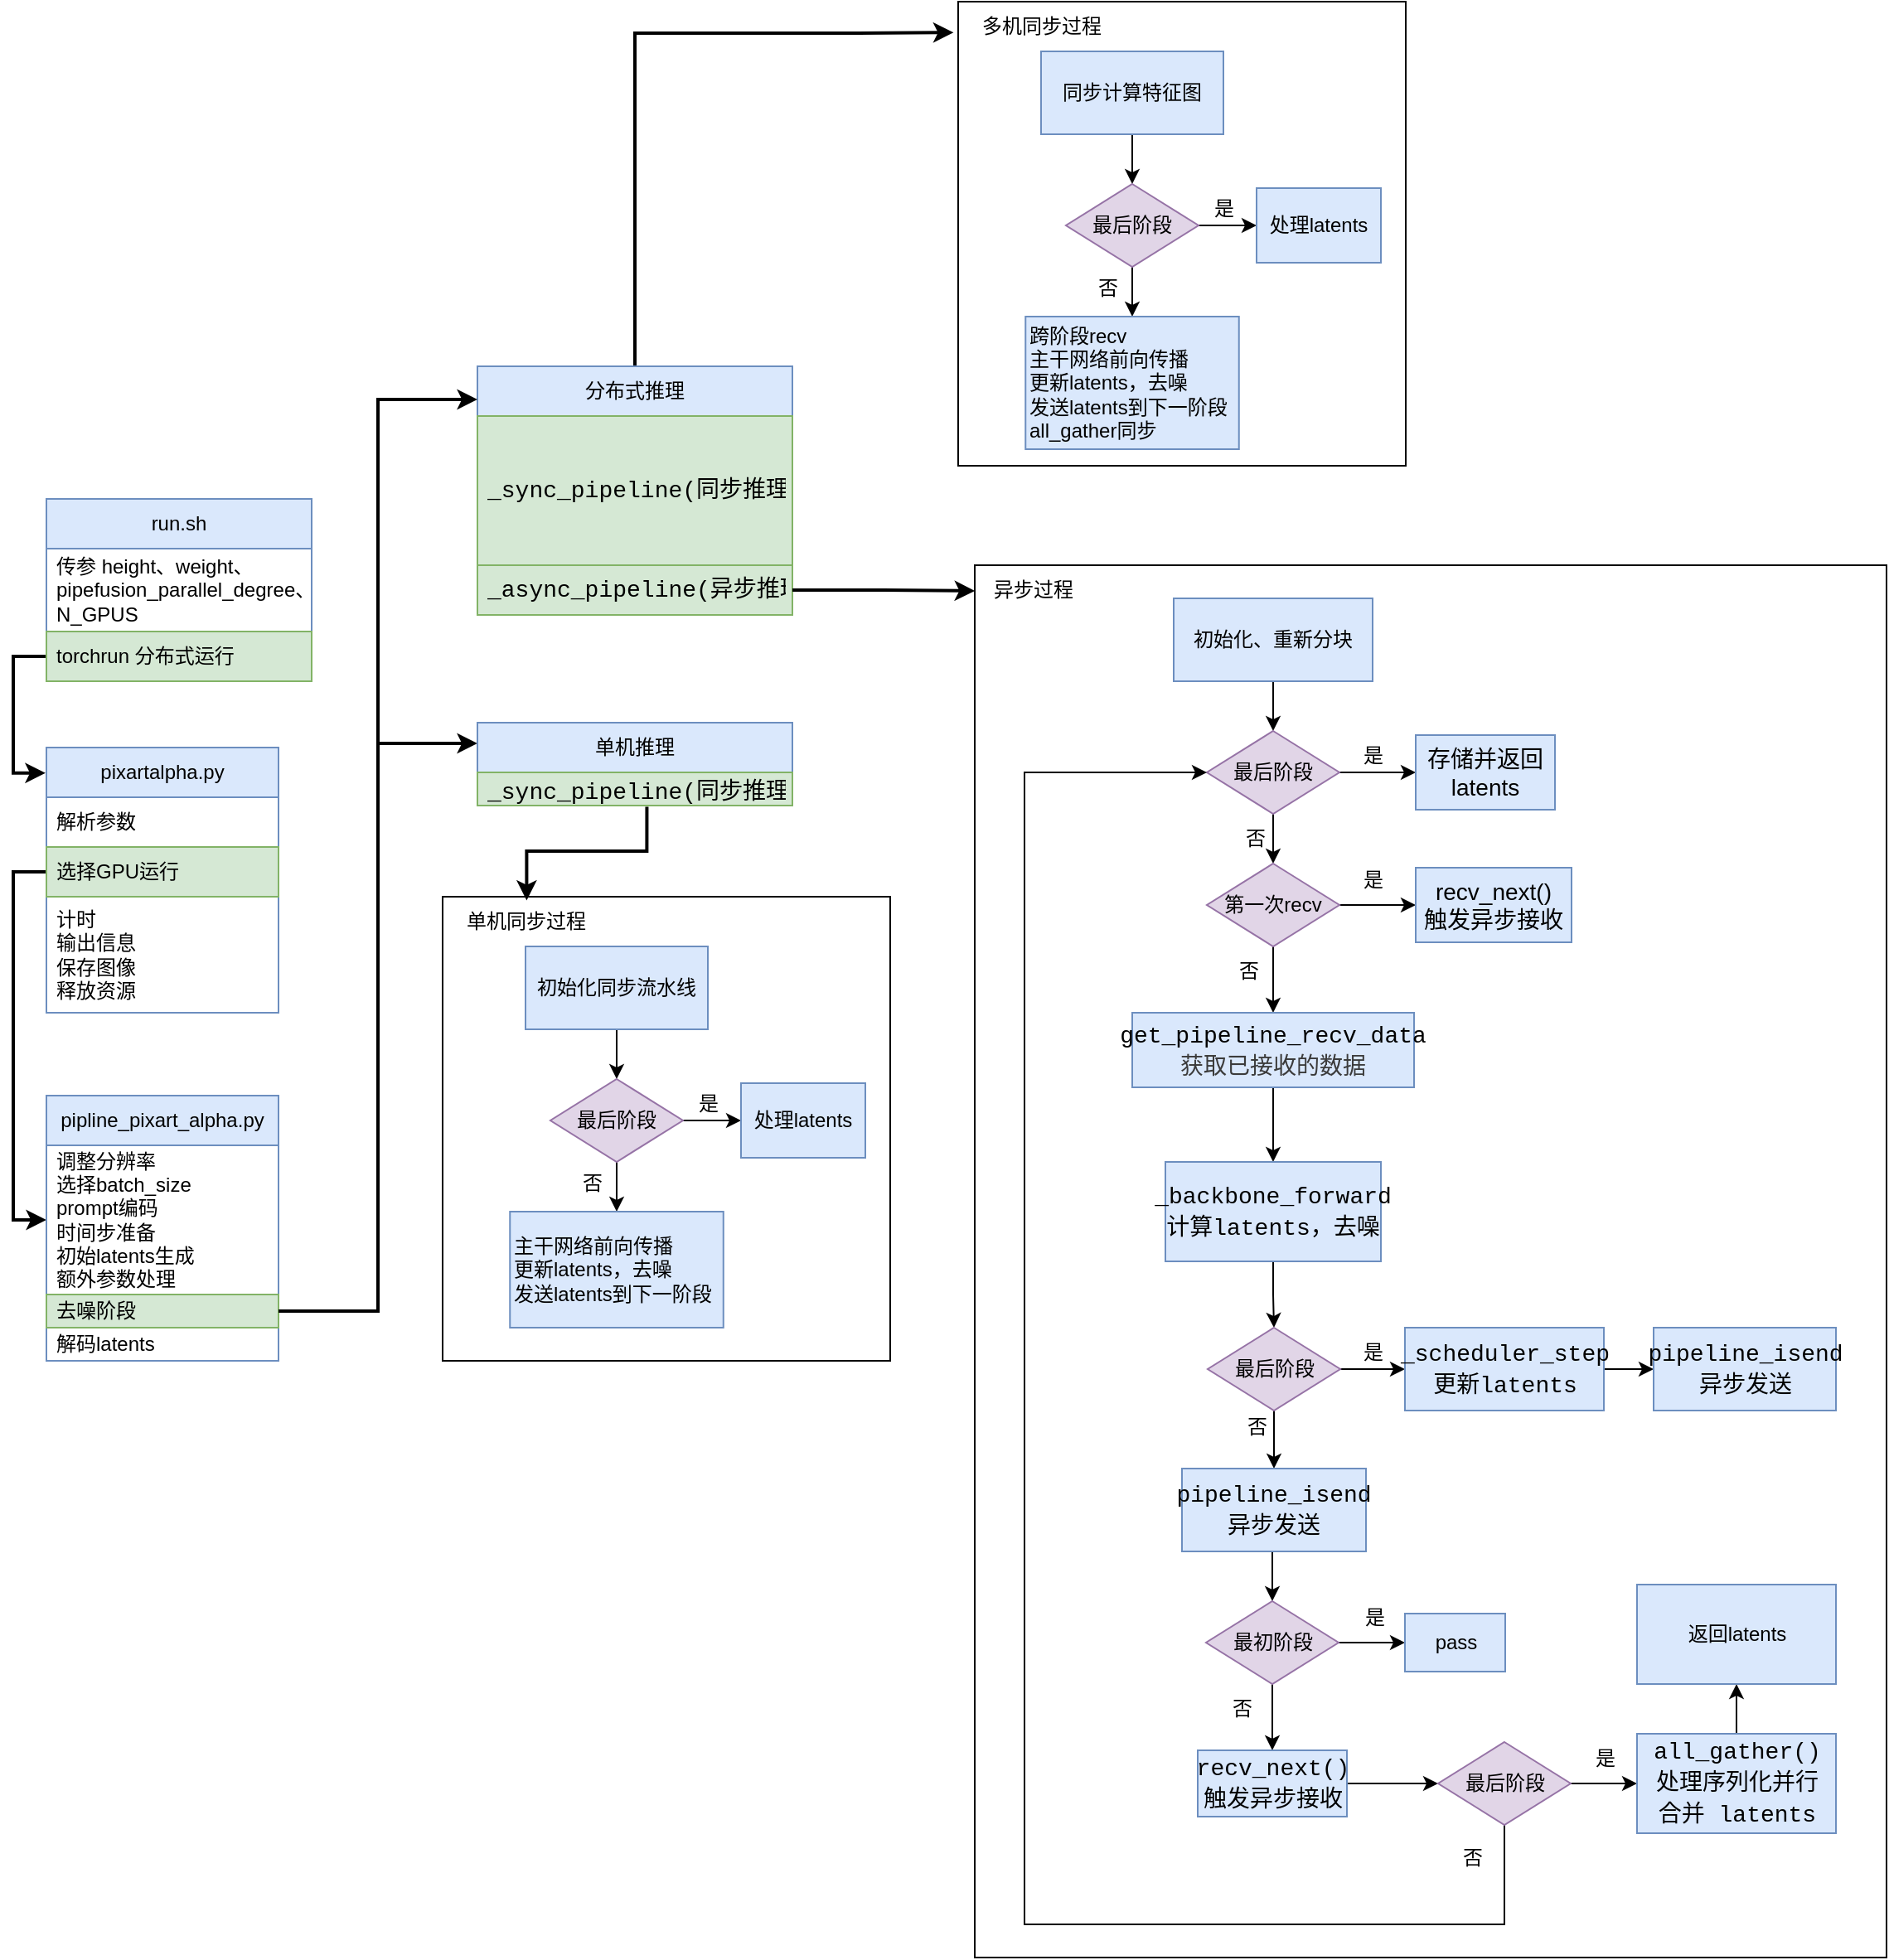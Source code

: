 <mxfile version="26.1.1">
  <diagram name="第 1 页" id="cnDdHJVZcsyukWy6zc07">
    <mxGraphModel dx="1500" dy="797" grid="1" gridSize="10" guides="1" tooltips="1" connect="1" arrows="1" fold="1" page="1" pageScale="1" pageWidth="827" pageHeight="1169" math="0" shadow="0">
      <root>
        <mxCell id="0" />
        <mxCell id="1" parent="0" />
        <mxCell id="pLnmARu8xyEpF4UmJlGQ-14" value="" style="edgeStyle=orthogonalEdgeStyle;rounded=0;orthogonalLoop=1;jettySize=auto;html=1;exitX=0;exitY=0.5;exitDx=0;exitDy=0;entryX=-0.004;entryY=0.096;entryDx=0;entryDy=0;entryPerimeter=0;strokeWidth=2;" edge="1" parent="1" source="pLnmARu8xyEpF4UmJlGQ-7" target="pLnmARu8xyEpF4UmJlGQ-10">
          <mxGeometry relative="1" as="geometry">
            <Array as="points">
              <mxPoint x="20" y="545" />
              <mxPoint x="20" y="615" />
            </Array>
          </mxGeometry>
        </mxCell>
        <mxCell id="pLnmARu8xyEpF4UmJlGQ-6" value="run.sh" style="swimlane;fontStyle=0;childLayout=stackLayout;horizontal=1;startSize=30;horizontalStack=0;resizeParent=1;resizeParentMax=0;resizeLast=0;collapsible=1;marginBottom=0;whiteSpace=wrap;html=1;fillColor=#dae8fc;strokeColor=#6c8ebf;" vertex="1" parent="1">
          <mxGeometry x="40" y="450" width="160" height="110" as="geometry" />
        </mxCell>
        <mxCell id="pLnmARu8xyEpF4UmJlGQ-136" value="&lt;div&gt;传参 height、weight、&lt;span style=&quot;color: rgb(0, 0, 0); white-space: pre;&quot;&gt;pipefusion_para&lt;/span&gt;&lt;span style=&quot;color: rgb(0, 0, 0); white-space: pre;&quot;&gt;llel_degree&lt;/span&gt;、&lt;/div&gt;&lt;div&gt;&lt;span style=&quot;color: rgb(0, 0, 0); white-space: pre;&quot;&gt;N_GPUS&lt;/span&gt;&lt;/div&gt;" style="text;align=left;verticalAlign=middle;spacingLeft=4;spacingRight=4;overflow=hidden;points=[[0,0.5],[1,0.5]];portConstraint=eastwest;rotatable=0;whiteSpace=wrap;html=1;" vertex="1" parent="pLnmARu8xyEpF4UmJlGQ-6">
          <mxGeometry y="30" width="160" height="50" as="geometry" />
        </mxCell>
        <mxCell id="pLnmARu8xyEpF4UmJlGQ-7" value="&lt;div&gt;torchrun 分布式运行&lt;/div&gt;" style="text;align=left;verticalAlign=middle;spacingLeft=4;spacingRight=4;overflow=hidden;points=[[0,0.5],[1,0.5]];portConstraint=eastwest;rotatable=0;whiteSpace=wrap;html=1;fillColor=#d5e8d4;strokeColor=#82b366;" vertex="1" parent="pLnmARu8xyEpF4UmJlGQ-6">
          <mxGeometry y="80" width="160" height="30" as="geometry" />
        </mxCell>
        <mxCell id="pLnmARu8xyEpF4UmJlGQ-21" value="" style="edgeStyle=orthogonalEdgeStyle;rounded=0;orthogonalLoop=1;jettySize=auto;html=1;exitX=0;exitY=0.5;exitDx=0;exitDy=0;strokeWidth=2;entryX=0;entryY=0.5;entryDx=0;entryDy=0;entryPerimeter=0;" edge="1" parent="1" source="pLnmARu8xyEpF4UmJlGQ-12" target="pLnmARu8xyEpF4UmJlGQ-18">
          <mxGeometry relative="1" as="geometry" />
        </mxCell>
        <mxCell id="pLnmARu8xyEpF4UmJlGQ-10" value="pixartalpha.py" style="swimlane;fontStyle=0;childLayout=stackLayout;horizontal=1;startSize=30;horizontalStack=0;resizeParent=1;resizeParentMax=0;resizeLast=0;collapsible=1;marginBottom=0;whiteSpace=wrap;html=1;fillColor=#dae8fc;strokeColor=#6c8ebf;" vertex="1" parent="1">
          <mxGeometry x="40" y="600" width="140" height="160" as="geometry" />
        </mxCell>
        <mxCell id="pLnmARu8xyEpF4UmJlGQ-11" value="解析参数" style="text;strokeColor=none;fillColor=none;align=left;verticalAlign=middle;spacingLeft=4;spacingRight=4;overflow=hidden;points=[[0,0.5],[1,0.5]];portConstraint=eastwest;rotatable=0;whiteSpace=wrap;html=1;" vertex="1" parent="pLnmARu8xyEpF4UmJlGQ-10">
          <mxGeometry y="30" width="140" height="30" as="geometry" />
        </mxCell>
        <mxCell id="pLnmARu8xyEpF4UmJlGQ-12" value="选择GPU运行" style="text;strokeColor=#82b366;fillColor=#d5e8d4;align=left;verticalAlign=middle;spacingLeft=4;spacingRight=4;overflow=hidden;points=[[0,0.5],[1,0.5]];portConstraint=eastwest;rotatable=0;whiteSpace=wrap;html=1;" vertex="1" parent="pLnmARu8xyEpF4UmJlGQ-10">
          <mxGeometry y="60" width="140" height="30" as="geometry" />
        </mxCell>
        <mxCell id="pLnmARu8xyEpF4UmJlGQ-13" value="&lt;div&gt;计时&lt;/div&gt;&lt;div&gt;输出信息&lt;/div&gt;&lt;div&gt;保存图像&lt;/div&gt;&lt;div&gt;释放资源&lt;/div&gt;" style="text;strokeColor=none;fillColor=none;align=left;verticalAlign=middle;spacingLeft=4;spacingRight=4;overflow=hidden;points=[[0,0.5],[1,0.5]];portConstraint=eastwest;rotatable=0;whiteSpace=wrap;html=1;" vertex="1" parent="pLnmARu8xyEpF4UmJlGQ-10">
          <mxGeometry y="90" width="140" height="70" as="geometry" />
        </mxCell>
        <mxCell id="pLnmARu8xyEpF4UmJlGQ-27" value="" style="edgeStyle=orthogonalEdgeStyle;rounded=0;orthogonalLoop=1;jettySize=auto;html=1;exitX=1;exitY=0.5;exitDx=0;exitDy=0;entryX=0;entryY=0.25;entryDx=0;entryDy=0;strokeWidth=2;" edge="1" parent="1" source="pLnmARu8xyEpF4UmJlGQ-19" target="pLnmARu8xyEpF4UmJlGQ-29">
          <mxGeometry relative="1" as="geometry">
            <mxPoint x="730.0" y="485" as="targetPoint" />
          </mxGeometry>
        </mxCell>
        <mxCell id="pLnmARu8xyEpF4UmJlGQ-17" value="pipline_pixart_alpha.py" style="swimlane;fontStyle=0;childLayout=stackLayout;horizontal=1;startSize=30;horizontalStack=0;resizeParent=1;resizeParentMax=0;resizeLast=0;collapsible=1;marginBottom=0;whiteSpace=wrap;html=1;fillColor=#dae8fc;strokeColor=#6c8ebf;" vertex="1" parent="1">
          <mxGeometry x="40" y="810" width="140" height="160" as="geometry" />
        </mxCell>
        <mxCell id="pLnmARu8xyEpF4UmJlGQ-18" value="&lt;div&gt;调整分辨率&lt;/div&gt;&lt;div&gt;选择batch_size&lt;/div&gt;&lt;div&gt;prompt编码&lt;/div&gt;&lt;div&gt;时间步准备&lt;/div&gt;&lt;div&gt;初始latents生成&lt;/div&gt;&lt;div&gt;额外参数处理&lt;/div&gt;&lt;div&gt;&lt;br&gt;&lt;/div&gt;" style="text;strokeColor=none;fillColor=none;align=left;verticalAlign=middle;spacingLeft=4;spacingRight=4;overflow=hidden;points=[[0,0.5],[1,0.5]];portConstraint=eastwest;rotatable=0;whiteSpace=wrap;html=1;" vertex="1" parent="pLnmARu8xyEpF4UmJlGQ-17">
          <mxGeometry y="30" width="140" height="90" as="geometry" />
        </mxCell>
        <mxCell id="pLnmARu8xyEpF4UmJlGQ-19" value="去噪阶段&lt;div&gt;&lt;br/&gt;&lt;/div&gt;" style="text;strokeColor=#82b366;fillColor=#d5e8d4;align=left;verticalAlign=middle;spacingLeft=4;spacingRight=4;overflow=hidden;points=[[0,0.5],[1,0.5]];portConstraint=eastwest;rotatable=0;whiteSpace=wrap;html=1;" vertex="1" parent="pLnmARu8xyEpF4UmJlGQ-17">
          <mxGeometry y="120" width="140" height="20" as="geometry" />
        </mxCell>
        <mxCell id="pLnmARu8xyEpF4UmJlGQ-39" value="解码latents" style="text;align=left;verticalAlign=middle;spacingLeft=4;spacingRight=4;overflow=hidden;points=[[0,0.5],[1,0.5]];portConstraint=eastwest;rotatable=0;whiteSpace=wrap;html=1;" vertex="1" parent="pLnmARu8xyEpF4UmJlGQ-17">
          <mxGeometry y="140" width="140" height="20" as="geometry" />
        </mxCell>
        <mxCell id="pLnmARu8xyEpF4UmJlGQ-46" value="" style="edgeStyle=orthogonalEdgeStyle;rounded=0;orthogonalLoop=1;jettySize=auto;html=1;entryX=-0.028;entryY=0.619;entryDx=0;entryDy=0;entryPerimeter=0;strokeWidth=2;" edge="1" parent="1" source="pLnmARu8xyEpF4UmJlGQ-24" target="pLnmARu8xyEpF4UmJlGQ-57">
          <mxGeometry relative="1" as="geometry">
            <Array as="points">
              <mxPoint x="395" y="169" />
              <mxPoint x="530" y="169" />
            </Array>
          </mxGeometry>
        </mxCell>
        <mxCell id="pLnmARu8xyEpF4UmJlGQ-24" value="分布式推理" style="swimlane;fontStyle=0;childLayout=stackLayout;horizontal=1;startSize=30;horizontalStack=0;resizeParent=1;resizeParentMax=0;resizeLast=0;collapsible=1;marginBottom=0;whiteSpace=wrap;html=1;fillColor=#dae8fc;strokeColor=#6c8ebf;" vertex="1" parent="1">
          <mxGeometry x="300" y="370" width="190" height="150" as="geometry" />
        </mxCell>
        <mxCell id="pLnmARu8xyEpF4UmJlGQ-25" value="&lt;div style=&quot;color: rgb(59, 59, 59); font-family: Consolas, &amp;quot;Courier New&amp;quot;, monospace; font-weight: normal; font-size: 14px; line-height: 19px; white-space: pre;&quot;&gt;&lt;div&gt;&lt;span style=&quot;color: rgb(0, 0, 0);&quot;&gt;_sync_pipeline(同步推理)&lt;/span&gt;&lt;/div&gt;&lt;/div&gt;" style="text;strokeColor=#82b366;fillColor=#d5e8d4;align=left;verticalAlign=middle;spacingLeft=4;spacingRight=4;overflow=hidden;points=[[0,0.5],[1,0.5]];portConstraint=eastwest;rotatable=0;whiteSpace=wrap;html=1;" vertex="1" parent="pLnmARu8xyEpF4UmJlGQ-24">
          <mxGeometry y="30" width="190" height="90" as="geometry" />
        </mxCell>
        <mxCell id="pLnmARu8xyEpF4UmJlGQ-26" value="&lt;div style=&quot;color: rgb(59, 59, 59); font-family: Consolas, &amp;quot;Courier New&amp;quot;, monospace; font-weight: normal; font-size: 14px; line-height: 19px; white-space: pre;&quot;&gt;&lt;div&gt;&lt;span style=&quot;color: rgb(0, 0, 0);&quot;&gt;_async_pipeline(异步推理)&lt;/span&gt;&lt;/div&gt;&lt;/div&gt;" style="text;strokeColor=#82b366;fillColor=#d5e8d4;align=left;verticalAlign=middle;spacingLeft=4;spacingRight=4;overflow=hidden;points=[[0,0.5],[1,0.5]];portConstraint=eastwest;rotatable=0;whiteSpace=wrap;html=1;" vertex="1" parent="pLnmARu8xyEpF4UmJlGQ-24">
          <mxGeometry y="120" width="190" height="30" as="geometry" />
        </mxCell>
        <mxCell id="pLnmARu8xyEpF4UmJlGQ-29" value="单机推理" style="swimlane;fontStyle=0;childLayout=stackLayout;horizontal=1;startSize=30;horizontalStack=0;resizeParent=1;resizeParentMax=0;resizeLast=0;collapsible=1;marginBottom=0;whiteSpace=wrap;html=1;fillColor=#dae8fc;strokeColor=#6c8ebf;" vertex="1" parent="1">
          <mxGeometry x="300" y="585" width="190" height="50" as="geometry" />
        </mxCell>
        <mxCell id="pLnmARu8xyEpF4UmJlGQ-31" value="&lt;div style=&quot;color: rgb(59, 59, 59); font-family: Consolas, &amp;quot;Courier New&amp;quot;, monospace; font-weight: normal; font-size: 14px; line-height: 19px; white-space: pre;&quot;&gt;&lt;div&gt;&lt;span style=&quot;color: rgb(0, 0, 0);&quot;&gt;_sync_pipeline(同步推理)&lt;/span&gt;&lt;/div&gt;&lt;/div&gt;" style="text;strokeColor=#82b366;fillColor=#d5e8d4;align=left;verticalAlign=middle;spacingLeft=4;spacingRight=4;overflow=hidden;points=[[0,0.5],[1,0.5]];portConstraint=eastwest;rotatable=0;whiteSpace=wrap;html=1;" vertex="1" parent="pLnmARu8xyEpF4UmJlGQ-29">
          <mxGeometry y="30" width="190" height="20" as="geometry" />
        </mxCell>
        <mxCell id="pLnmARu8xyEpF4UmJlGQ-34" value="" style="edgeStyle=orthogonalEdgeStyle;rounded=0;orthogonalLoop=1;jettySize=auto;html=1;exitX=1;exitY=0.5;exitDx=0;exitDy=0;entryX=0;entryY=0.133;entryDx=0;entryDy=0;strokeWidth=2;entryPerimeter=0;" edge="1" parent="1" source="pLnmARu8xyEpF4UmJlGQ-19" target="pLnmARu8xyEpF4UmJlGQ-24">
          <mxGeometry relative="1" as="geometry">
            <mxPoint x="670" y="375" as="sourcePoint" />
            <mxPoint x="750" y="495" as="targetPoint" />
          </mxGeometry>
        </mxCell>
        <mxCell id="pLnmARu8xyEpF4UmJlGQ-114" value="" style="group" vertex="1" connectable="0" parent="1">
          <mxGeometry x="600" y="490" width="550" height="840" as="geometry" />
        </mxCell>
        <mxCell id="pLnmARu8xyEpF4UmJlGQ-112" value="" style="rounded=0;whiteSpace=wrap;html=1;" vertex="1" parent="pLnmARu8xyEpF4UmJlGQ-114">
          <mxGeometry width="550" height="840" as="geometry" />
        </mxCell>
        <mxCell id="pLnmARu8xyEpF4UmJlGQ-62" style="edgeStyle=orthogonalEdgeStyle;rounded=0;orthogonalLoop=1;jettySize=auto;html=1;exitX=0.5;exitY=1;exitDx=0;exitDy=0;entryX=0.5;entryY=0;entryDx=0;entryDy=0;" edge="1" parent="pLnmARu8xyEpF4UmJlGQ-114" source="pLnmARu8xyEpF4UmJlGQ-58" target="pLnmARu8xyEpF4UmJlGQ-60">
          <mxGeometry relative="1" as="geometry" />
        </mxCell>
        <mxCell id="pLnmARu8xyEpF4UmJlGQ-58" value="&lt;div&gt;初始化、重新分块&lt;/div&gt;" style="rounded=0;whiteSpace=wrap;html=1;fillColor=#dae8fc;strokeColor=#6c8ebf;" vertex="1" parent="pLnmARu8xyEpF4UmJlGQ-114">
          <mxGeometry x="120" y="20" width="120" height="50" as="geometry" />
        </mxCell>
        <mxCell id="pLnmARu8xyEpF4UmJlGQ-66" value="" style="edgeStyle=orthogonalEdgeStyle;rounded=0;orthogonalLoop=1;jettySize=auto;html=1;" edge="1" parent="pLnmARu8xyEpF4UmJlGQ-114" source="pLnmARu8xyEpF4UmJlGQ-60" target="pLnmARu8xyEpF4UmJlGQ-65">
          <mxGeometry relative="1" as="geometry" />
        </mxCell>
        <mxCell id="pLnmARu8xyEpF4UmJlGQ-70" style="edgeStyle=orthogonalEdgeStyle;rounded=0;orthogonalLoop=1;jettySize=auto;html=1;exitX=0.5;exitY=1;exitDx=0;exitDy=0;entryX=0.5;entryY=0;entryDx=0;entryDy=0;" edge="1" parent="pLnmARu8xyEpF4UmJlGQ-114" source="pLnmARu8xyEpF4UmJlGQ-60" target="pLnmARu8xyEpF4UmJlGQ-68">
          <mxGeometry relative="1" as="geometry" />
        </mxCell>
        <mxCell id="pLnmARu8xyEpF4UmJlGQ-60" value="&lt;div&gt;最后阶段&lt;/div&gt;" style="rhombus;whiteSpace=wrap;html=1;fillColor=#e1d5e7;strokeColor=#9673a6;" vertex="1" parent="pLnmARu8xyEpF4UmJlGQ-114">
          <mxGeometry x="140" y="100" width="80" height="50" as="geometry" />
        </mxCell>
        <mxCell id="pLnmARu8xyEpF4UmJlGQ-65" value="&lt;font style=&quot;font-size: 14px;&quot;&gt;存储并返回latents&lt;/font&gt;" style="whiteSpace=wrap;html=1;fillColor=#dae8fc;strokeColor=#6c8ebf;" vertex="1" parent="pLnmARu8xyEpF4UmJlGQ-114">
          <mxGeometry x="266" y="102.5" width="84" height="45" as="geometry" />
        </mxCell>
        <mxCell id="pLnmARu8xyEpF4UmJlGQ-67" value="是" style="text;html=1;align=center;verticalAlign=middle;resizable=0;points=[];autosize=1;strokeColor=none;fillColor=none;" vertex="1" parent="pLnmARu8xyEpF4UmJlGQ-114">
          <mxGeometry x="220" y="100" width="40" height="30" as="geometry" />
        </mxCell>
        <mxCell id="pLnmARu8xyEpF4UmJlGQ-74" value="" style="edgeStyle=orthogonalEdgeStyle;rounded=0;orthogonalLoop=1;jettySize=auto;html=1;" edge="1" parent="pLnmARu8xyEpF4UmJlGQ-114" source="pLnmARu8xyEpF4UmJlGQ-68" target="pLnmARu8xyEpF4UmJlGQ-73">
          <mxGeometry relative="1" as="geometry" />
        </mxCell>
        <mxCell id="pLnmARu8xyEpF4UmJlGQ-77" value="" style="edgeStyle=orthogonalEdgeStyle;rounded=0;orthogonalLoop=1;jettySize=auto;html=1;" edge="1" parent="pLnmARu8xyEpF4UmJlGQ-114" source="pLnmARu8xyEpF4UmJlGQ-68" target="pLnmARu8xyEpF4UmJlGQ-76">
          <mxGeometry relative="1" as="geometry" />
        </mxCell>
        <mxCell id="pLnmARu8xyEpF4UmJlGQ-68" value="第一次recv" style="rhombus;whiteSpace=wrap;html=1;fillColor=#e1d5e7;strokeColor=#9673a6;" vertex="1" parent="pLnmARu8xyEpF4UmJlGQ-114">
          <mxGeometry x="140" y="180" width="80" height="50" as="geometry" />
        </mxCell>
        <mxCell id="pLnmARu8xyEpF4UmJlGQ-71" value="否" style="text;html=1;align=center;verticalAlign=middle;resizable=0;points=[];autosize=1;strokeColor=none;fillColor=none;" vertex="1" parent="pLnmARu8xyEpF4UmJlGQ-114">
          <mxGeometry x="149.01" y="150" width="40" height="30" as="geometry" />
        </mxCell>
        <mxCell id="pLnmARu8xyEpF4UmJlGQ-73" value="&lt;div&gt;&lt;font style=&quot;font-size: 14px;&quot;&gt;recv_next()&lt;/font&gt;&lt;/div&gt;&lt;div&gt;&lt;font style=&quot;font-size: 14px;&quot;&gt;触发异步接收&lt;/font&gt;&lt;/div&gt;" style="whiteSpace=wrap;html=1;fillColor=#dae8fc;strokeColor=#6c8ebf;" vertex="1" parent="pLnmARu8xyEpF4UmJlGQ-114">
          <mxGeometry x="266" y="182.5" width="94" height="45" as="geometry" />
        </mxCell>
        <mxCell id="pLnmARu8xyEpF4UmJlGQ-75" value="是" style="text;html=1;align=center;verticalAlign=middle;resizable=0;points=[];autosize=1;strokeColor=none;fillColor=none;" vertex="1" parent="pLnmARu8xyEpF4UmJlGQ-114">
          <mxGeometry x="220" y="175" width="40" height="30" as="geometry" />
        </mxCell>
        <mxCell id="pLnmARu8xyEpF4UmJlGQ-80" value="" style="edgeStyle=orthogonalEdgeStyle;rounded=0;orthogonalLoop=1;jettySize=auto;html=1;" edge="1" parent="pLnmARu8xyEpF4UmJlGQ-114" source="pLnmARu8xyEpF4UmJlGQ-76" target="pLnmARu8xyEpF4UmJlGQ-79">
          <mxGeometry relative="1" as="geometry" />
        </mxCell>
        <mxCell id="pLnmARu8xyEpF4UmJlGQ-76" value="&lt;div style=&quot;color: rgb(59, 59, 59); font-family: Consolas, &amp;quot;Courier New&amp;quot;, monospace; font-weight: normal; font-size: 14px; line-height: 19px; white-space: pre;&quot;&gt;&lt;div&gt;&lt;span style=&quot;color: rgb(0, 0, 0);&quot;&gt;get_pipeline_recv_data&lt;/span&gt;&lt;/div&gt;&lt;div&gt;获取已接收的数据&lt;/div&gt;&lt;/div&gt;" style="whiteSpace=wrap;html=1;fillColor=#dae8fc;strokeColor=#6c8ebf;" vertex="1" parent="pLnmARu8xyEpF4UmJlGQ-114">
          <mxGeometry x="95" y="270" width="170" height="45" as="geometry" />
        </mxCell>
        <mxCell id="pLnmARu8xyEpF4UmJlGQ-78" value="否" style="text;html=1;align=center;verticalAlign=middle;resizable=0;points=[];autosize=1;strokeColor=none;fillColor=none;" vertex="1" parent="pLnmARu8xyEpF4UmJlGQ-114">
          <mxGeometry x="145" y="230" width="40" height="30" as="geometry" />
        </mxCell>
        <mxCell id="pLnmARu8xyEpF4UmJlGQ-82" style="edgeStyle=orthogonalEdgeStyle;rounded=0;orthogonalLoop=1;jettySize=auto;html=1;exitX=0.5;exitY=1;exitDx=0;exitDy=0;entryX=0.5;entryY=0;entryDx=0;entryDy=0;" edge="1" parent="pLnmARu8xyEpF4UmJlGQ-114" source="pLnmARu8xyEpF4UmJlGQ-79" target="pLnmARu8xyEpF4UmJlGQ-81">
          <mxGeometry relative="1" as="geometry" />
        </mxCell>
        <mxCell id="pLnmARu8xyEpF4UmJlGQ-79" value="&lt;div style=&quot;font-family: Consolas, &amp;quot;Courier New&amp;quot;, monospace; font-weight: normal; font-size: 14px; line-height: 19px; white-space: pre;&quot;&gt;&lt;div&gt;&lt;span style=&quot;color: rgb(0, 0, 0);&quot;&gt;_backbone_forward&lt;/span&gt;&lt;/div&gt;&lt;div&gt;&lt;span style=&quot;color: rgb(0, 0, 0);&quot;&gt;计算latents，去噪&lt;/span&gt;&lt;/div&gt;&lt;/div&gt;" style="whiteSpace=wrap;html=1;fillColor=#dae8fc;strokeColor=#6c8ebf;" vertex="1" parent="pLnmARu8xyEpF4UmJlGQ-114">
          <mxGeometry x="115" y="360" width="130" height="60" as="geometry" />
        </mxCell>
        <mxCell id="pLnmARu8xyEpF4UmJlGQ-87" value="" style="edgeStyle=orthogonalEdgeStyle;rounded=0;orthogonalLoop=1;jettySize=auto;html=1;" edge="1" parent="pLnmARu8xyEpF4UmJlGQ-114" source="pLnmARu8xyEpF4UmJlGQ-81" target="pLnmARu8xyEpF4UmJlGQ-86">
          <mxGeometry relative="1" as="geometry" />
        </mxCell>
        <mxCell id="pLnmARu8xyEpF4UmJlGQ-91" value="" style="edgeStyle=orthogonalEdgeStyle;rounded=0;orthogonalLoop=1;jettySize=auto;html=1;" edge="1" parent="pLnmARu8xyEpF4UmJlGQ-114" source="pLnmARu8xyEpF4UmJlGQ-81" target="pLnmARu8xyEpF4UmJlGQ-90">
          <mxGeometry relative="1" as="geometry" />
        </mxCell>
        <mxCell id="pLnmARu8xyEpF4UmJlGQ-81" value="&lt;div&gt;最后阶段&lt;/div&gt;" style="rhombus;whiteSpace=wrap;html=1;fillColor=#e1d5e7;strokeColor=#9673a6;" vertex="1" parent="pLnmARu8xyEpF4UmJlGQ-114">
          <mxGeometry x="140.5" y="460" width="80" height="50" as="geometry" />
        </mxCell>
        <mxCell id="pLnmARu8xyEpF4UmJlGQ-83" value="是" style="text;html=1;align=center;verticalAlign=middle;resizable=0;points=[];autosize=1;strokeColor=none;fillColor=none;" vertex="1" parent="pLnmARu8xyEpF4UmJlGQ-114">
          <mxGeometry x="219.5" y="460" width="40" height="30" as="geometry" />
        </mxCell>
        <mxCell id="pLnmARu8xyEpF4UmJlGQ-89" value="" style="edgeStyle=orthogonalEdgeStyle;rounded=0;orthogonalLoop=1;jettySize=auto;html=1;" edge="1" parent="pLnmARu8xyEpF4UmJlGQ-114" source="pLnmARu8xyEpF4UmJlGQ-86" target="pLnmARu8xyEpF4UmJlGQ-88">
          <mxGeometry relative="1" as="geometry" />
        </mxCell>
        <mxCell id="pLnmARu8xyEpF4UmJlGQ-86" value="&lt;div style=&quot;color: rgb(59, 59, 59); font-family: Consolas, &amp;quot;Courier New&amp;quot;, monospace; font-weight: normal; font-size: 14px; line-height: 19px; white-space: pre;&quot;&gt;&lt;div&gt;&lt;span style=&quot;color: rgb(0, 0, 0);&quot;&gt;_scheduler_step&lt;/span&gt;&lt;/div&gt;&lt;div&gt;&lt;span style=&quot;color: rgb(0, 0, 0);&quot;&gt;更新latents&lt;/span&gt;&lt;/div&gt;&lt;/div&gt;" style="whiteSpace=wrap;html=1;fillColor=#dae8fc;strokeColor=#6c8ebf;" vertex="1" parent="pLnmARu8xyEpF4UmJlGQ-114">
          <mxGeometry x="259.5" y="460" width="120" height="50" as="geometry" />
        </mxCell>
        <mxCell id="pLnmARu8xyEpF4UmJlGQ-88" value="&lt;div style=&quot;color: rgb(59, 59, 59); font-family: Consolas, &amp;quot;Courier New&amp;quot;, monospace; font-weight: normal; font-size: 14px; line-height: 19px; white-space: pre;&quot;&gt;&lt;div&gt;&lt;span style=&quot;color: rgb(0, 0, 0);&quot;&gt;pipeline_isend&lt;/span&gt;&lt;/div&gt;&lt;div&gt;&lt;span style=&quot;color: rgb(0, 0, 0);&quot;&gt;异步发送&lt;/span&gt;&lt;/div&gt;&lt;/div&gt;" style="whiteSpace=wrap;html=1;fillColor=#dae8fc;strokeColor=#6c8ebf;" vertex="1" parent="pLnmARu8xyEpF4UmJlGQ-114">
          <mxGeometry x="409.5" y="460" width="110" height="50" as="geometry" />
        </mxCell>
        <mxCell id="pLnmARu8xyEpF4UmJlGQ-96" style="edgeStyle=orthogonalEdgeStyle;rounded=0;orthogonalLoop=1;jettySize=auto;html=1;exitX=0.5;exitY=1;exitDx=0;exitDy=0;entryX=0.5;entryY=0;entryDx=0;entryDy=0;" edge="1" parent="pLnmARu8xyEpF4UmJlGQ-114" source="pLnmARu8xyEpF4UmJlGQ-90" target="pLnmARu8xyEpF4UmJlGQ-95">
          <mxGeometry relative="1" as="geometry" />
        </mxCell>
        <mxCell id="pLnmARu8xyEpF4UmJlGQ-90" value="&lt;div style=&quot;color: rgb(59, 59, 59); font-family: Consolas, &amp;quot;Courier New&amp;quot;, monospace; font-weight: normal; font-size: 14px; line-height: 19px; white-space: pre;&quot;&gt;&lt;div&gt;&lt;span style=&quot;color: rgb(0, 0, 0);&quot;&gt;pipeline_isend&lt;/span&gt;&lt;/div&gt;&lt;div&gt;&lt;span style=&quot;color: rgb(0, 0, 0);&quot;&gt;异步发送&lt;/span&gt;&lt;/div&gt;&lt;/div&gt;" style="whiteSpace=wrap;html=1;fillColor=#dae8fc;strokeColor=#6c8ebf;" vertex="1" parent="pLnmARu8xyEpF4UmJlGQ-114">
          <mxGeometry x="125" y="545" width="111" height="50" as="geometry" />
        </mxCell>
        <mxCell id="pLnmARu8xyEpF4UmJlGQ-92" value="否" style="text;html=1;align=center;verticalAlign=middle;resizable=0;points=[];autosize=1;strokeColor=none;fillColor=none;" vertex="1" parent="pLnmARu8xyEpF4UmJlGQ-114">
          <mxGeometry x="149.5" y="505" width="40" height="30" as="geometry" />
        </mxCell>
        <mxCell id="pLnmARu8xyEpF4UmJlGQ-98" value="" style="edgeStyle=orthogonalEdgeStyle;rounded=0;orthogonalLoop=1;jettySize=auto;html=1;" edge="1" parent="pLnmARu8xyEpF4UmJlGQ-114" source="pLnmARu8xyEpF4UmJlGQ-95" target="pLnmARu8xyEpF4UmJlGQ-97">
          <mxGeometry relative="1" as="geometry" />
        </mxCell>
        <mxCell id="pLnmARu8xyEpF4UmJlGQ-101" value="" style="edgeStyle=orthogonalEdgeStyle;rounded=0;orthogonalLoop=1;jettySize=auto;html=1;" edge="1" parent="pLnmARu8xyEpF4UmJlGQ-114" source="pLnmARu8xyEpF4UmJlGQ-95" target="pLnmARu8xyEpF4UmJlGQ-100">
          <mxGeometry relative="1" as="geometry" />
        </mxCell>
        <mxCell id="pLnmARu8xyEpF4UmJlGQ-95" value="&lt;div&gt;最初阶段&lt;/div&gt;" style="rhombus;whiteSpace=wrap;html=1;fillColor=#e1d5e7;strokeColor=#9673a6;" vertex="1" parent="pLnmARu8xyEpF4UmJlGQ-114">
          <mxGeometry x="139.5" y="625" width="80" height="50" as="geometry" />
        </mxCell>
        <mxCell id="pLnmARu8xyEpF4UmJlGQ-97" value="pass" style="whiteSpace=wrap;html=1;fillColor=#dae8fc;strokeColor=#6c8ebf;" vertex="1" parent="pLnmARu8xyEpF4UmJlGQ-114">
          <mxGeometry x="259.5" y="632.5" width="60.5" height="35" as="geometry" />
        </mxCell>
        <mxCell id="pLnmARu8xyEpF4UmJlGQ-99" value="是" style="text;html=1;align=center;verticalAlign=middle;resizable=0;points=[];autosize=1;strokeColor=none;fillColor=none;" vertex="1" parent="pLnmARu8xyEpF4UmJlGQ-114">
          <mxGeometry x="220.5" y="620" width="40" height="30" as="geometry" />
        </mxCell>
        <mxCell id="pLnmARu8xyEpF4UmJlGQ-104" style="edgeStyle=orthogonalEdgeStyle;rounded=0;orthogonalLoop=1;jettySize=auto;html=1;exitX=1;exitY=0.5;exitDx=0;exitDy=0;entryX=0;entryY=0.5;entryDx=0;entryDy=0;" edge="1" parent="pLnmARu8xyEpF4UmJlGQ-114" source="pLnmARu8xyEpF4UmJlGQ-100" target="pLnmARu8xyEpF4UmJlGQ-103">
          <mxGeometry relative="1" as="geometry" />
        </mxCell>
        <mxCell id="pLnmARu8xyEpF4UmJlGQ-100" value="&lt;div style=&quot;color: rgb(59, 59, 59); font-family: Consolas, &amp;quot;Courier New&amp;quot;, monospace; font-weight: normal; font-size: 14px; line-height: 19px; white-space: pre;&quot;&gt;&lt;div&gt;&lt;span style=&quot;color: rgb(0, 0, 0);&quot;&gt;recv_next()&lt;/span&gt;&lt;/div&gt;&lt;div&gt;&lt;span style=&quot;color: rgb(0, 0, 0);&quot;&gt;触发异步接收&lt;/span&gt;&lt;/div&gt;&lt;/div&gt;" style="whiteSpace=wrap;html=1;fillColor=#dae8fc;strokeColor=#6c8ebf;" vertex="1" parent="pLnmARu8xyEpF4UmJlGQ-114">
          <mxGeometry x="134.5" y="715" width="90" height="40" as="geometry" />
        </mxCell>
        <mxCell id="pLnmARu8xyEpF4UmJlGQ-102" value="否" style="text;html=1;align=center;verticalAlign=middle;resizable=0;points=[];autosize=1;strokeColor=none;fillColor=none;" vertex="1" parent="pLnmARu8xyEpF4UmJlGQ-114">
          <mxGeometry x="140.5" y="675" width="40" height="30" as="geometry" />
        </mxCell>
        <mxCell id="pLnmARu8xyEpF4UmJlGQ-106" value="" style="edgeStyle=orthogonalEdgeStyle;rounded=0;orthogonalLoop=1;jettySize=auto;html=1;" edge="1" parent="pLnmARu8xyEpF4UmJlGQ-114" source="pLnmARu8xyEpF4UmJlGQ-103" target="pLnmARu8xyEpF4UmJlGQ-105">
          <mxGeometry relative="1" as="geometry" />
        </mxCell>
        <mxCell id="pLnmARu8xyEpF4UmJlGQ-110" style="edgeStyle=orthogonalEdgeStyle;rounded=0;orthogonalLoop=1;jettySize=auto;html=1;exitX=0.5;exitY=1;exitDx=0;exitDy=0;entryX=0;entryY=0.5;entryDx=0;entryDy=0;" edge="1" parent="pLnmARu8xyEpF4UmJlGQ-114" source="pLnmARu8xyEpF4UmJlGQ-103" target="pLnmARu8xyEpF4UmJlGQ-60">
          <mxGeometry relative="1" as="geometry">
            <Array as="points">
              <mxPoint x="319" y="820" />
              <mxPoint x="30" y="820" />
              <mxPoint x="30" y="125" />
            </Array>
          </mxGeometry>
        </mxCell>
        <mxCell id="pLnmARu8xyEpF4UmJlGQ-103" value="&lt;div&gt;最后阶段&lt;/div&gt;" style="rhombus;whiteSpace=wrap;html=1;fillColor=#e1d5e7;strokeColor=#9673a6;" vertex="1" parent="pLnmARu8xyEpF4UmJlGQ-114">
          <mxGeometry x="279.5" y="710" width="80" height="50" as="geometry" />
        </mxCell>
        <mxCell id="pLnmARu8xyEpF4UmJlGQ-109" value="" style="edgeStyle=orthogonalEdgeStyle;rounded=0;orthogonalLoop=1;jettySize=auto;html=1;" edge="1" parent="pLnmARu8xyEpF4UmJlGQ-114" source="pLnmARu8xyEpF4UmJlGQ-105" target="pLnmARu8xyEpF4UmJlGQ-108">
          <mxGeometry relative="1" as="geometry" />
        </mxCell>
        <mxCell id="pLnmARu8xyEpF4UmJlGQ-105" value="&lt;div style=&quot;font-family: Consolas, &amp;quot;Courier New&amp;quot;, monospace; font-weight: normal; font-size: 14px; line-height: 19px; white-space: pre;&quot;&gt;&lt;div&gt;&lt;div style=&quot;color: rgb(59, 59, 59); font-family: Consolas, &amp;quot;Courier New&amp;quot;, monospace; font-weight: normal; font-size: 14px; line-height: 19px; white-space: pre;&quot;&gt;&lt;div&gt;&lt;span style=&quot;color: rgb(0, 0, 0);&quot;&gt;all_gather()&lt;/span&gt;&lt;/div&gt;&lt;div&gt;&lt;span style=&quot;color: rgb(0, 0, 0);&quot;&gt;处理序列化并行&lt;/span&gt;&lt;/div&gt;&lt;div&gt;&lt;span style=&quot;color: rgb(0, 0, 0);&quot;&gt;合并 latents&lt;/span&gt;&lt;/div&gt;&lt;/div&gt;&lt;/div&gt;&lt;/div&gt;" style="whiteSpace=wrap;html=1;fillColor=#dae8fc;strokeColor=#6c8ebf;" vertex="1" parent="pLnmARu8xyEpF4UmJlGQ-114">
          <mxGeometry x="399.5" y="705" width="120" height="60" as="geometry" />
        </mxCell>
        <mxCell id="pLnmARu8xyEpF4UmJlGQ-107" value="是" style="text;html=1;align=center;verticalAlign=middle;resizable=0;points=[];autosize=1;strokeColor=none;fillColor=none;" vertex="1" parent="pLnmARu8xyEpF4UmJlGQ-114">
          <mxGeometry x="359.5" y="705" width="40" height="30" as="geometry" />
        </mxCell>
        <mxCell id="pLnmARu8xyEpF4UmJlGQ-108" value="返回latents" style="whiteSpace=wrap;html=1;fillColor=#dae8fc;strokeColor=#6c8ebf;" vertex="1" parent="pLnmARu8xyEpF4UmJlGQ-114">
          <mxGeometry x="399.5" y="615" width="120" height="60" as="geometry" />
        </mxCell>
        <mxCell id="pLnmARu8xyEpF4UmJlGQ-111" value="否" style="text;html=1;align=center;verticalAlign=middle;resizable=0;points=[];autosize=1;strokeColor=none;fillColor=none;" vertex="1" parent="pLnmARu8xyEpF4UmJlGQ-114">
          <mxGeometry x="279.5" y="765" width="40" height="30" as="geometry" />
        </mxCell>
        <mxCell id="pLnmARu8xyEpF4UmJlGQ-113" value="异步过程" style="text;html=1;align=center;verticalAlign=middle;resizable=0;points=[];autosize=1;strokeColor=none;fillColor=none;" vertex="1" parent="pLnmARu8xyEpF4UmJlGQ-114">
          <mxGeometry width="70" height="30" as="geometry" />
        </mxCell>
        <mxCell id="pLnmARu8xyEpF4UmJlGQ-115" value="" style="group" vertex="1" connectable="0" parent="1">
          <mxGeometry x="590" y="150" width="270" height="280" as="geometry" />
        </mxCell>
        <mxCell id="pLnmARu8xyEpF4UmJlGQ-56" value="" style="verticalLabelPosition=bottom;verticalAlign=top;html=1;shape=mxgraph.basic.rect;fillColor2=none;strokeWidth=1;size=20;indent=5;" vertex="1" parent="pLnmARu8xyEpF4UmJlGQ-115">
          <mxGeometry width="270" height="280" as="geometry" />
        </mxCell>
        <mxCell id="pLnmARu8xyEpF4UmJlGQ-51" style="edgeStyle=orthogonalEdgeStyle;rounded=0;orthogonalLoop=1;jettySize=auto;html=1;exitX=0.5;exitY=1;exitDx=0;exitDy=0;entryX=0.5;entryY=0;entryDx=0;entryDy=0;" edge="1" parent="pLnmARu8xyEpF4UmJlGQ-115" source="pLnmARu8xyEpF4UmJlGQ-45" target="pLnmARu8xyEpF4UmJlGQ-47">
          <mxGeometry relative="1" as="geometry" />
        </mxCell>
        <mxCell id="pLnmARu8xyEpF4UmJlGQ-45" value="&lt;div&gt;同步计算特征图&lt;/div&gt;" style="whiteSpace=wrap;html=1;fillColor=#dae8fc;strokeColor=#6c8ebf;fontStyle=0;startSize=30;" vertex="1" parent="pLnmARu8xyEpF4UmJlGQ-115">
          <mxGeometry x="50" y="30" width="110" height="50" as="geometry" />
        </mxCell>
        <mxCell id="pLnmARu8xyEpF4UmJlGQ-49" value="" style="edgeStyle=orthogonalEdgeStyle;rounded=0;orthogonalLoop=1;jettySize=auto;html=1;" edge="1" parent="pLnmARu8xyEpF4UmJlGQ-115" source="pLnmARu8xyEpF4UmJlGQ-47" target="pLnmARu8xyEpF4UmJlGQ-48">
          <mxGeometry relative="1" as="geometry" />
        </mxCell>
        <mxCell id="pLnmARu8xyEpF4UmJlGQ-53" value="" style="edgeStyle=orthogonalEdgeStyle;rounded=0;orthogonalLoop=1;jettySize=auto;html=1;" edge="1" parent="pLnmARu8xyEpF4UmJlGQ-115" source="pLnmARu8xyEpF4UmJlGQ-47" target="pLnmARu8xyEpF4UmJlGQ-52">
          <mxGeometry relative="1" as="geometry" />
        </mxCell>
        <mxCell id="pLnmARu8xyEpF4UmJlGQ-47" value="&lt;div&gt;最后阶段&lt;/div&gt;" style="rhombus;whiteSpace=wrap;html=1;fillColor=#e1d5e7;strokeColor=#9673a6;" vertex="1" parent="pLnmARu8xyEpF4UmJlGQ-115">
          <mxGeometry x="65" y="110" width="80" height="50" as="geometry" />
        </mxCell>
        <mxCell id="pLnmARu8xyEpF4UmJlGQ-48" value="处理latents" style="whiteSpace=wrap;html=1;fillColor=#dae8fc;strokeColor=#6c8ebf;" vertex="1" parent="pLnmARu8xyEpF4UmJlGQ-115">
          <mxGeometry x="180" y="112.5" width="75" height="45" as="geometry" />
        </mxCell>
        <mxCell id="pLnmARu8xyEpF4UmJlGQ-50" value="是" style="text;html=1;align=center;verticalAlign=middle;resizable=0;points=[];autosize=1;strokeColor=none;fillColor=none;" vertex="1" parent="pLnmARu8xyEpF4UmJlGQ-115">
          <mxGeometry x="140" y="110" width="40" height="30" as="geometry" />
        </mxCell>
        <mxCell id="pLnmARu8xyEpF4UmJlGQ-52" value="&lt;div align=&quot;left&quot;&gt;跨阶段recv&lt;/div&gt;&lt;div align=&quot;left&quot;&gt;主干网络前向传播&lt;/div&gt;&lt;div align=&quot;left&quot;&gt;更新latents，去噪&lt;/div&gt;&lt;div align=&quot;left&quot;&gt;发送latents到下一阶段&lt;/div&gt;&lt;div align=&quot;left&quot;&gt;all_gather同步&lt;/div&gt;" style="whiteSpace=wrap;html=1;fillColor=#dae8fc;strokeColor=#6c8ebf;align=left;" vertex="1" parent="pLnmARu8xyEpF4UmJlGQ-115">
          <mxGeometry x="40.63" y="190" width="128.75" height="80" as="geometry" />
        </mxCell>
        <mxCell id="pLnmARu8xyEpF4UmJlGQ-54" value="否" style="text;html=1;align=center;verticalAlign=middle;resizable=0;points=[];autosize=1;strokeColor=none;fillColor=none;" vertex="1" parent="pLnmARu8xyEpF4UmJlGQ-115">
          <mxGeometry x="70" y="157.5" width="40" height="30" as="geometry" />
        </mxCell>
        <mxCell id="pLnmARu8xyEpF4UmJlGQ-57" value="多机同步过程" style="text;html=1;align=center;verticalAlign=middle;resizable=0;points=[];autosize=1;strokeColor=none;fillColor=none;" vertex="1" parent="pLnmARu8xyEpF4UmJlGQ-115">
          <mxGeometry width="100" height="30" as="geometry" />
        </mxCell>
        <mxCell id="pLnmARu8xyEpF4UmJlGQ-116" style="edgeStyle=orthogonalEdgeStyle;rounded=0;orthogonalLoop=1;jettySize=auto;html=1;exitX=1;exitY=0.5;exitDx=0;exitDy=0;entryX=0.001;entryY=0.516;entryDx=0;entryDy=0;entryPerimeter=0;strokeWidth=2;" edge="1" parent="1" source="pLnmARu8xyEpF4UmJlGQ-26" target="pLnmARu8xyEpF4UmJlGQ-113">
          <mxGeometry relative="1" as="geometry" />
        </mxCell>
        <mxCell id="pLnmARu8xyEpF4UmJlGQ-132" value="" style="group" vertex="1" connectable="0" parent="1">
          <mxGeometry x="279" y="690" width="270" height="280" as="geometry" />
        </mxCell>
        <mxCell id="pLnmARu8xyEpF4UmJlGQ-118" value="" style="verticalLabelPosition=bottom;verticalAlign=top;html=1;shape=mxgraph.basic.rect;fillColor2=none;strokeWidth=1;size=20;indent=5;" vertex="1" parent="pLnmARu8xyEpF4UmJlGQ-132">
          <mxGeometry width="270" height="280" as="geometry" />
        </mxCell>
        <mxCell id="pLnmARu8xyEpF4UmJlGQ-119" style="edgeStyle=orthogonalEdgeStyle;rounded=0;orthogonalLoop=1;jettySize=auto;html=1;exitX=0.5;exitY=1;exitDx=0;exitDy=0;entryX=0.5;entryY=0;entryDx=0;entryDy=0;" edge="1" parent="pLnmARu8xyEpF4UmJlGQ-132" source="pLnmARu8xyEpF4UmJlGQ-120" target="pLnmARu8xyEpF4UmJlGQ-123">
          <mxGeometry relative="1" as="geometry" />
        </mxCell>
        <mxCell id="pLnmARu8xyEpF4UmJlGQ-120" value="初始化同步流水线" style="whiteSpace=wrap;html=1;fillColor=#dae8fc;strokeColor=#6c8ebf;fontStyle=0;startSize=30;" vertex="1" parent="pLnmARu8xyEpF4UmJlGQ-132">
          <mxGeometry x="50" y="30" width="110" height="50" as="geometry" />
        </mxCell>
        <mxCell id="pLnmARu8xyEpF4UmJlGQ-121" value="" style="edgeStyle=orthogonalEdgeStyle;rounded=0;orthogonalLoop=1;jettySize=auto;html=1;" edge="1" parent="pLnmARu8xyEpF4UmJlGQ-132" source="pLnmARu8xyEpF4UmJlGQ-123" target="pLnmARu8xyEpF4UmJlGQ-124">
          <mxGeometry relative="1" as="geometry" />
        </mxCell>
        <mxCell id="pLnmARu8xyEpF4UmJlGQ-122" value="" style="edgeStyle=orthogonalEdgeStyle;rounded=0;orthogonalLoop=1;jettySize=auto;html=1;" edge="1" parent="pLnmARu8xyEpF4UmJlGQ-132" source="pLnmARu8xyEpF4UmJlGQ-123" target="pLnmARu8xyEpF4UmJlGQ-126">
          <mxGeometry relative="1" as="geometry" />
        </mxCell>
        <mxCell id="pLnmARu8xyEpF4UmJlGQ-123" value="&lt;div&gt;最后阶段&lt;/div&gt;" style="rhombus;whiteSpace=wrap;html=1;fillColor=#e1d5e7;strokeColor=#9673a6;" vertex="1" parent="pLnmARu8xyEpF4UmJlGQ-132">
          <mxGeometry x="65" y="110" width="80" height="50" as="geometry" />
        </mxCell>
        <mxCell id="pLnmARu8xyEpF4UmJlGQ-124" value="处理latents" style="whiteSpace=wrap;html=1;fillColor=#dae8fc;strokeColor=#6c8ebf;" vertex="1" parent="pLnmARu8xyEpF4UmJlGQ-132">
          <mxGeometry x="180" y="112.5" width="75" height="45" as="geometry" />
        </mxCell>
        <mxCell id="pLnmARu8xyEpF4UmJlGQ-125" value="是" style="text;html=1;align=center;verticalAlign=middle;resizable=0;points=[];autosize=1;strokeColor=none;fillColor=none;" vertex="1" parent="pLnmARu8xyEpF4UmJlGQ-132">
          <mxGeometry x="140" y="110" width="40" height="30" as="geometry" />
        </mxCell>
        <mxCell id="pLnmARu8xyEpF4UmJlGQ-126" value="&lt;div align=&quot;left&quot;&gt;主干网络前向传播&lt;/div&gt;&lt;div align=&quot;left&quot;&gt;更新latents，去噪&lt;/div&gt;&lt;div align=&quot;left&quot;&gt;发送latents到下一阶段&lt;/div&gt;" style="whiteSpace=wrap;html=1;fillColor=#dae8fc;strokeColor=#6c8ebf;align=left;" vertex="1" parent="pLnmARu8xyEpF4UmJlGQ-132">
          <mxGeometry x="40.63" y="190" width="128.75" height="70" as="geometry" />
        </mxCell>
        <mxCell id="pLnmARu8xyEpF4UmJlGQ-127" value="否" style="text;html=1;align=center;verticalAlign=middle;resizable=0;points=[];autosize=1;strokeColor=none;fillColor=none;" vertex="1" parent="pLnmARu8xyEpF4UmJlGQ-132">
          <mxGeometry x="70" y="157.5" width="40" height="30" as="geometry" />
        </mxCell>
        <mxCell id="pLnmARu8xyEpF4UmJlGQ-128" value="单机同步过程" style="text;html=1;align=center;verticalAlign=middle;resizable=0;points=[];autosize=1;strokeColor=none;fillColor=none;" vertex="1" parent="pLnmARu8xyEpF4UmJlGQ-132">
          <mxGeometry width="100" height="30" as="geometry" />
        </mxCell>
        <mxCell id="pLnmARu8xyEpF4UmJlGQ-134" style="edgeStyle=orthogonalEdgeStyle;rounded=0;orthogonalLoop=1;jettySize=auto;html=1;exitX=0.538;exitY=1.036;exitDx=0;exitDy=0;entryX=0.507;entryY=0.077;entryDx=0;entryDy=0;entryPerimeter=0;exitPerimeter=0;strokeWidth=2;" edge="1" parent="1" source="pLnmARu8xyEpF4UmJlGQ-31" target="pLnmARu8xyEpF4UmJlGQ-128">
          <mxGeometry relative="1" as="geometry" />
        </mxCell>
      </root>
    </mxGraphModel>
  </diagram>
</mxfile>
